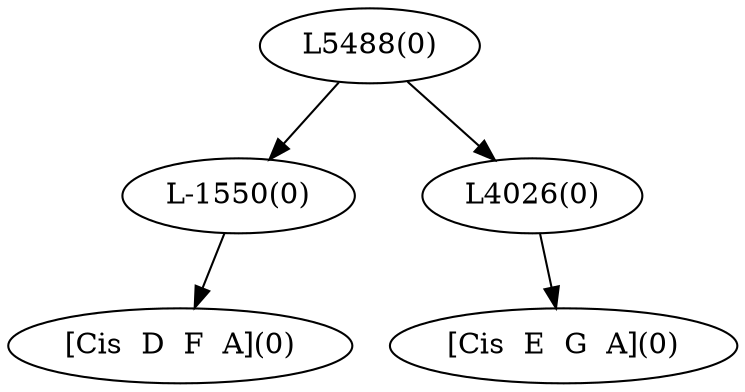 digraph sample{
"L-1550(0)"->"[Cis  D  F  A](0)"
"L4026(0)"->"[Cis  E  G  A](0)"
"L5488(0)"->"L-1550(0)"
"L5488(0)"->"L4026(0)"
{rank = min; "L5488(0)"}
{rank = same; "L-1550(0)"; "L4026(0)";}
{rank = max; "[Cis  D  F  A](0)"; "[Cis  E  G  A](0)";}
}